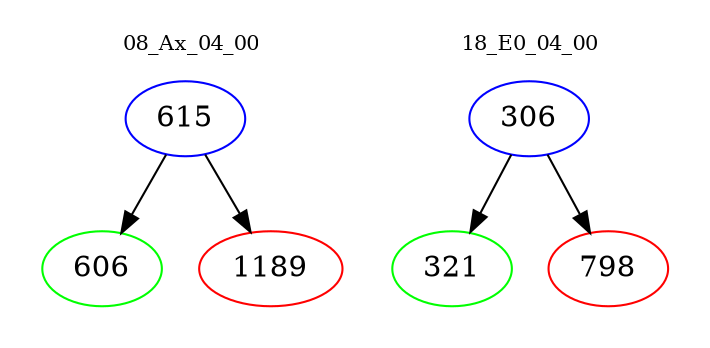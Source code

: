digraph{
subgraph cluster_0 {
color = white
label = "08_Ax_04_00";
fontsize=10;
T0_615 [label="615", color="blue"]
T0_615 -> T0_606 [color="black"]
T0_606 [label="606", color="green"]
T0_615 -> T0_1189 [color="black"]
T0_1189 [label="1189", color="red"]
}
subgraph cluster_1 {
color = white
label = "18_E0_04_00";
fontsize=10;
T1_306 [label="306", color="blue"]
T1_306 -> T1_321 [color="black"]
T1_321 [label="321", color="green"]
T1_306 -> T1_798 [color="black"]
T1_798 [label="798", color="red"]
}
}
